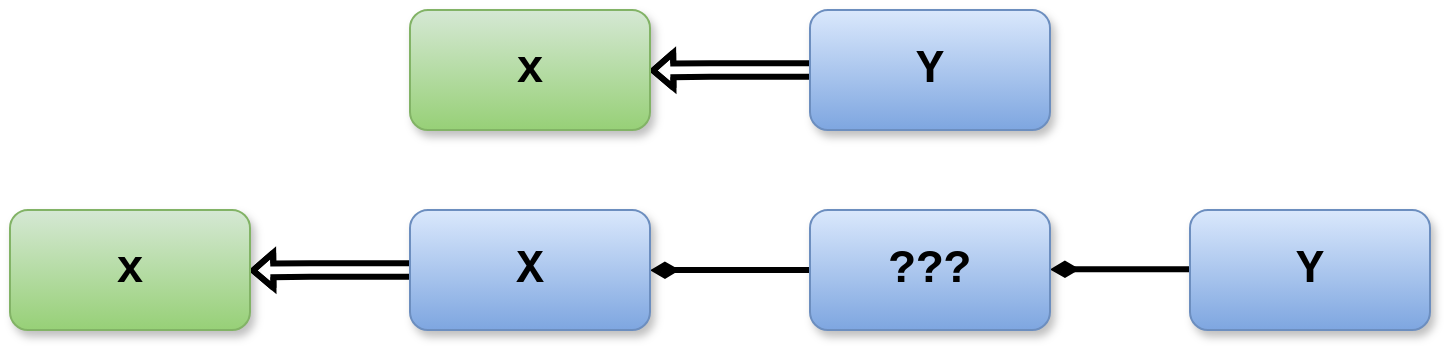 <mxfile version="13.1.3" type="google"><diagram id="fCxM4NqtQLKaLducNMoE" name="Page-1"><mxGraphModel dx="1186" dy="706" grid="1" gridSize="10" guides="1" tooltips="1" connect="1" arrows="1" fold="1" page="1" pageScale="1" pageWidth="827" pageHeight="1169" math="0" shadow="0"><root><mxCell id="0"/><mxCell id="1" parent="0"/><mxCell id="cXvjOhbAZvWbkTFOQVMZ-27" value="" style="rounded=0;orthogonalLoop=1;jettySize=auto;html=1;fontSize=23;strokeWidth=3;startArrow=none;startFill=0;endArrow=block;endFill=0;shape=flexArrow;width=4.828;endSize=2.386;endWidth=7.705;edgeStyle=orthogonalEdgeStyle;anchorPointDirection=1;snapToPoint=0;" parent="1" edge="1"><mxGeometry relative="1" as="geometry"><mxPoint x="540" y="340" as="sourcePoint"/><mxPoint x="430" y="340.25" as="targetPoint"/><Array as="points"><mxPoint x="460" y="340"/></Array></mxGeometry></mxCell><mxCell id="cXvjOhbAZvWbkTFOQVMZ-20" value="" style="edgeStyle=orthogonalEdgeStyle;rounded=0;orthogonalLoop=1;jettySize=auto;html=1;fontSize=23;strokeWidth=3;endArrow=diamondThin;endFill=1;" parent="1" edge="1"><mxGeometry relative="1" as="geometry"><mxPoint x="530" y="440" as="sourcePoint"/><mxPoint x="430" y="440.14" as="targetPoint"/><Array as="points"><mxPoint x="450" y="440.14"/><mxPoint x="450" y="440.14"/></Array></mxGeometry></mxCell><mxCell id="cXvjOhbAZvWbkTFOQVMZ-22" value="" style="edgeStyle=orthogonalEdgeStyle;rounded=0;orthogonalLoop=1;jettySize=auto;html=1;fontSize=23;strokeWidth=3;endArrow=diamondThin;endFill=1;" parent="1" edge="1"><mxGeometry relative="1" as="geometry"><mxPoint x="730" y="439.58" as="sourcePoint"/><mxPoint x="630" y="439.72" as="targetPoint"/><Array as="points"><mxPoint x="650" y="439.72"/><mxPoint x="650" y="439.72"/></Array></mxGeometry></mxCell><mxCell id="cXvjOhbAZvWbkTFOQVMZ-15" value="" style="rounded=0;orthogonalLoop=1;jettySize=auto;html=1;fontSize=23;strokeWidth=3;startArrow=none;startFill=0;endArrow=block;endFill=0;shape=flexArrow;width=4.828;endSize=2.386;endWidth=7.705;edgeStyle=orthogonalEdgeStyle;anchorPointDirection=1;snapToPoint=0;" parent="1" edge="1"><mxGeometry relative="1" as="geometry"><mxPoint x="340" y="440" as="sourcePoint"/><mxPoint x="230" y="440.25" as="targetPoint"/><Array as="points"><mxPoint x="260" y="440"/></Array></mxGeometry></mxCell><mxCell id="cXvjOhbAZvWbkTFOQVMZ-7" value="x" style="rounded=1;whiteSpace=wrap;html=1;fontFamily=Courier New;fontSize=23;fontStyle=1;shadow=1;gradientColor=#97d077;fillColor=#d5e8d4;strokeColor=#82b366;" parent="1" vertex="1"><mxGeometry x="110" y="410" width="120" height="60" as="geometry"/></mxCell><mxCell id="cXvjOhbAZvWbkTFOQVMZ-8" value="X" style="rounded=1;whiteSpace=wrap;html=1;fontFamily=Courier New;fontSize=23;fontStyle=1;shadow=1;glass=0;comic=0;fillColor=#dae8fc;strokeColor=#6c8ebf;gradientColor=#7ea6e0;" parent="1" vertex="1"><mxGeometry x="310" y="410" width="120" height="60" as="geometry"/></mxCell><mxCell id="cXvjOhbAZvWbkTFOQVMZ-21" value="???" style="rounded=1;whiteSpace=wrap;html=1;fontFamily=Courier New;fontSize=23;fontStyle=1;shadow=1;glass=0;comic=0;fillColor=#dae8fc;strokeColor=#6c8ebf;gradientColor=#7ea6e0;" parent="1" vertex="1"><mxGeometry x="510" y="410" width="120" height="60" as="geometry"/></mxCell><mxCell id="cXvjOhbAZvWbkTFOQVMZ-23" value="Y" style="rounded=1;whiteSpace=wrap;html=1;fontFamily=Courier New;fontSize=23;fontStyle=1;shadow=1;glass=0;comic=0;fillColor=#dae8fc;strokeColor=#6c8ebf;gradientColor=#7ea6e0;" parent="1" vertex="1"><mxGeometry x="700" y="410" width="120" height="60" as="geometry"/></mxCell><mxCell id="cXvjOhbAZvWbkTFOQVMZ-26" value="x" style="rounded=1;whiteSpace=wrap;html=1;fontFamily=Courier New;fontSize=23;fontStyle=1;shadow=1;gradientColor=#97d077;fillColor=#d5e8d4;strokeColor=#82b366;" parent="1" vertex="1"><mxGeometry x="310" y="310" width="120" height="60" as="geometry"/></mxCell><mxCell id="cXvjOhbAZvWbkTFOQVMZ-28" value="Y" style="rounded=1;whiteSpace=wrap;html=1;fontFamily=Courier New;fontSize=23;fontStyle=1;shadow=1;glass=0;comic=0;fillColor=#dae8fc;strokeColor=#6c8ebf;gradientColor=#7ea6e0;" parent="1" vertex="1"><mxGeometry x="510" y="310" width="120" height="60" as="geometry"/></mxCell></root></mxGraphModel></diagram></mxfile>